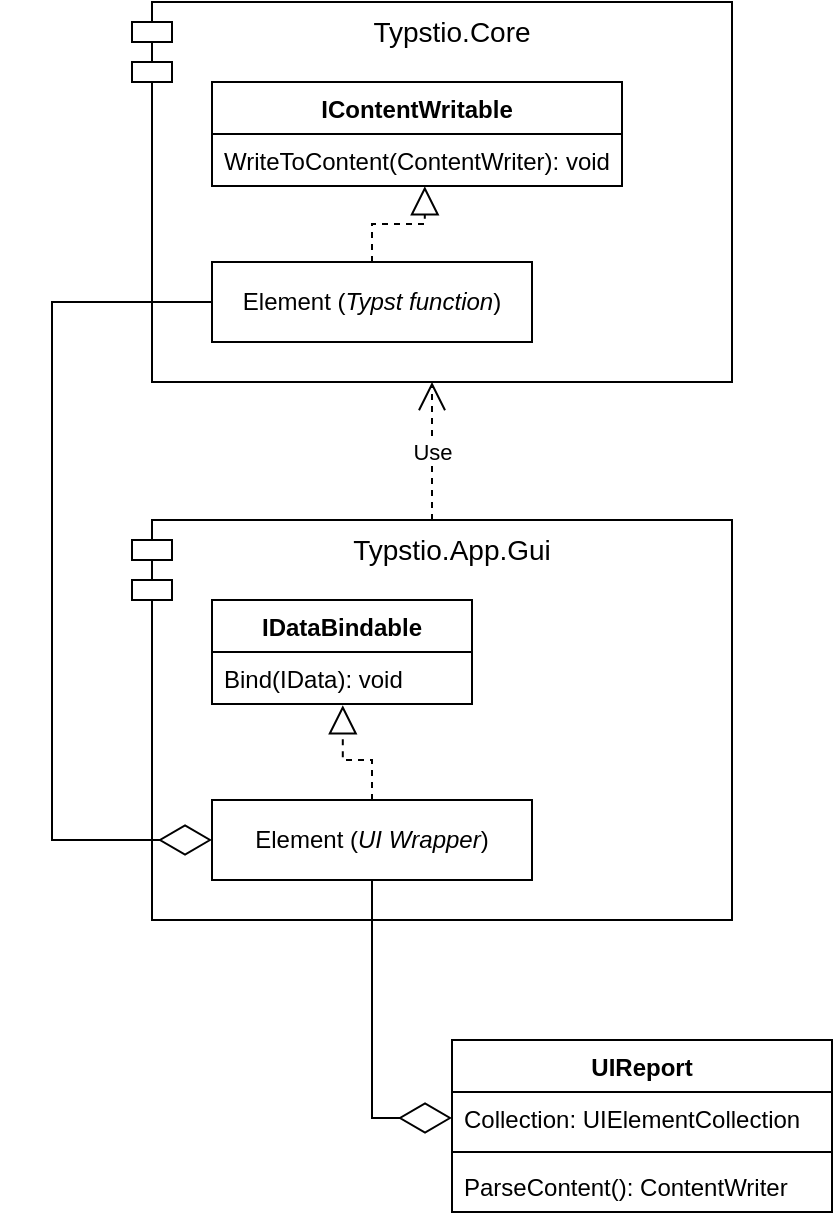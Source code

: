 <mxfile version="21.1.2" type="device">
  <diagram name="Страница 1" id="it_j0t8caeo-hpDLtUdJ">
    <mxGraphModel dx="1461" dy="799" grid="1" gridSize="10" guides="1" tooltips="1" connect="1" arrows="1" fold="1" page="1" pageScale="1" pageWidth="827" pageHeight="1169" math="0" shadow="0">
      <root>
        <mxCell id="0" />
        <mxCell id="1" parent="0" />
        <mxCell id="jMrezeFFKyp--9-4FfpN-16" value="&lt;font style=&quot;font-size: 14px;&quot;&gt;Typstio.App.Gui&lt;/font&gt;" style="shape=module;align=left;spacingLeft=20;align=center;verticalAlign=top;whiteSpace=wrap;html=1;" vertex="1" parent="1">
          <mxGeometry x="280" y="360" width="300" height="200" as="geometry" />
        </mxCell>
        <mxCell id="jMrezeFFKyp--9-4FfpN-15" value="&lt;font style=&quot;font-size: 14px;&quot;&gt;Typstio.Core&lt;/font&gt;" style="shape=module;align=left;spacingLeft=20;align=center;verticalAlign=top;whiteSpace=wrap;html=1;" vertex="1" parent="1">
          <mxGeometry x="280" y="101" width="300" height="190" as="geometry" />
        </mxCell>
        <mxCell id="jMrezeFFKyp--9-4FfpN-6" value="IDataBindable" style="swimlane;fontStyle=1;align=center;verticalAlign=top;childLayout=stackLayout;horizontal=1;startSize=26;horizontalStack=0;resizeParent=1;resizeParentMax=0;resizeLast=0;collapsible=1;marginBottom=0;whiteSpace=wrap;html=1;" vertex="1" parent="1">
          <mxGeometry x="320" y="400" width="130" height="52" as="geometry" />
        </mxCell>
        <mxCell id="jMrezeFFKyp--9-4FfpN-9" value="Bind(IData): void" style="text;strokeColor=none;fillColor=none;align=left;verticalAlign=top;spacingLeft=4;spacingRight=4;overflow=hidden;rotatable=0;points=[[0,0.5],[1,0.5]];portConstraint=eastwest;whiteSpace=wrap;html=1;" vertex="1" parent="jMrezeFFKyp--9-4FfpN-6">
          <mxGeometry y="26" width="130" height="26" as="geometry" />
        </mxCell>
        <mxCell id="jMrezeFFKyp--9-4FfpN-11" value="IContentWritable" style="swimlane;fontStyle=1;align=center;verticalAlign=top;childLayout=stackLayout;horizontal=1;startSize=26;horizontalStack=0;resizeParent=1;resizeParentMax=0;resizeLast=0;collapsible=1;marginBottom=0;whiteSpace=wrap;html=1;" vertex="1" parent="1">
          <mxGeometry x="320" y="141" width="205" height="52" as="geometry" />
        </mxCell>
        <mxCell id="jMrezeFFKyp--9-4FfpN-14" value="WriteToContent(ContentWriter): void" style="text;strokeColor=none;fillColor=none;align=left;verticalAlign=top;spacingLeft=4;spacingRight=4;overflow=hidden;rotatable=0;points=[[0,0.5],[1,0.5]];portConstraint=eastwest;whiteSpace=wrap;html=1;" vertex="1" parent="jMrezeFFKyp--9-4FfpN-11">
          <mxGeometry y="26" width="205" height="26" as="geometry" />
        </mxCell>
        <mxCell id="jMrezeFFKyp--9-4FfpN-21" value="Element (&lt;i&gt;Typst function&lt;/i&gt;)" style="html=1;whiteSpace=wrap;" vertex="1" parent="1">
          <mxGeometry x="320" y="231" width="160" height="40" as="geometry" />
        </mxCell>
        <mxCell id="jMrezeFFKyp--9-4FfpN-24" value="Element (&lt;i&gt;UI&amp;nbsp;Wrapper&lt;/i&gt;)" style="html=1;whiteSpace=wrap;" vertex="1" parent="1">
          <mxGeometry x="320" y="500" width="160" height="40" as="geometry" />
        </mxCell>
        <mxCell id="jMrezeFFKyp--9-4FfpN-25" value="" style="endArrow=block;dashed=1;endFill=0;endSize=12;html=1;rounded=0;exitX=0.5;exitY=0;exitDx=0;exitDy=0;edgeStyle=orthogonalEdgeStyle;entryX=0.519;entryY=1.005;entryDx=0;entryDy=0;entryPerimeter=0;" edge="1" parent="1" source="jMrezeFFKyp--9-4FfpN-21" target="jMrezeFFKyp--9-4FfpN-14">
          <mxGeometry width="160" relative="1" as="geometry">
            <mxPoint x="500" y="310" as="sourcePoint" />
            <mxPoint x="660" y="310" as="targetPoint" />
          </mxGeometry>
        </mxCell>
        <mxCell id="jMrezeFFKyp--9-4FfpN-26" value="" style="endArrow=diamondThin;endFill=0;endSize=24;html=1;rounded=0;entryX=0;entryY=0.5;entryDx=0;entryDy=0;exitX=0;exitY=0.5;exitDx=0;exitDy=0;edgeStyle=orthogonalEdgeStyle;" edge="1" parent="1" source="jMrezeFFKyp--9-4FfpN-21" target="jMrezeFFKyp--9-4FfpN-24">
          <mxGeometry width="160" relative="1" as="geometry">
            <mxPoint x="380" y="330" as="sourcePoint" />
            <mxPoint x="540" y="330" as="targetPoint" />
            <Array as="points">
              <mxPoint x="240" y="251" />
              <mxPoint x="240" y="520" />
            </Array>
          </mxGeometry>
        </mxCell>
        <mxCell id="jMrezeFFKyp--9-4FfpN-27" value="Use" style="endArrow=open;endSize=12;dashed=1;html=1;rounded=0;entryX=0.5;entryY=1;entryDx=0;entryDy=0;exitX=0.5;exitY=0;exitDx=0;exitDy=0;" edge="1" parent="1" source="jMrezeFFKyp--9-4FfpN-16" target="jMrezeFFKyp--9-4FfpN-15">
          <mxGeometry width="160" relative="1" as="geometry">
            <mxPoint x="380" y="330" as="sourcePoint" />
            <mxPoint x="540" y="330" as="targetPoint" />
          </mxGeometry>
        </mxCell>
        <mxCell id="jMrezeFFKyp--9-4FfpN-28" value="UIReport" style="swimlane;fontStyle=1;align=center;verticalAlign=top;childLayout=stackLayout;horizontal=1;startSize=26;horizontalStack=0;resizeParent=1;resizeParentMax=0;resizeLast=0;collapsible=1;marginBottom=0;whiteSpace=wrap;html=1;" vertex="1" parent="1">
          <mxGeometry x="440" y="620" width="190" height="86" as="geometry" />
        </mxCell>
        <mxCell id="jMrezeFFKyp--9-4FfpN-29" value="Collection: UIElementCollection" style="text;strokeColor=none;fillColor=none;align=left;verticalAlign=top;spacingLeft=4;spacingRight=4;overflow=hidden;rotatable=0;points=[[0,0.5],[1,0.5]];portConstraint=eastwest;whiteSpace=wrap;html=1;" vertex="1" parent="jMrezeFFKyp--9-4FfpN-28">
          <mxGeometry y="26" width="190" height="26" as="geometry" />
        </mxCell>
        <mxCell id="jMrezeFFKyp--9-4FfpN-30" value="" style="line;strokeWidth=1;fillColor=none;align=left;verticalAlign=middle;spacingTop=-1;spacingLeft=3;spacingRight=3;rotatable=0;labelPosition=right;points=[];portConstraint=eastwest;strokeColor=inherit;" vertex="1" parent="jMrezeFFKyp--9-4FfpN-28">
          <mxGeometry y="52" width="190" height="8" as="geometry" />
        </mxCell>
        <mxCell id="jMrezeFFKyp--9-4FfpN-31" value="ParseContent(): ContentWriter" style="text;strokeColor=none;fillColor=none;align=left;verticalAlign=top;spacingLeft=4;spacingRight=4;overflow=hidden;rotatable=0;points=[[0,0.5],[1,0.5]];portConstraint=eastwest;whiteSpace=wrap;html=1;" vertex="1" parent="jMrezeFFKyp--9-4FfpN-28">
          <mxGeometry y="60" width="190" height="26" as="geometry" />
        </mxCell>
        <mxCell id="jMrezeFFKyp--9-4FfpN-32" value="" style="endArrow=diamondThin;endFill=0;endSize=24;html=1;rounded=0;entryX=0;entryY=0.5;entryDx=0;entryDy=0;exitX=0.5;exitY=1;exitDx=0;exitDy=0;edgeStyle=orthogonalEdgeStyle;" edge="1" parent="1" source="jMrezeFFKyp--9-4FfpN-24" target="jMrezeFFKyp--9-4FfpN-29">
          <mxGeometry width="160" relative="1" as="geometry">
            <mxPoint x="320" y="470" as="sourcePoint" />
            <mxPoint x="480" y="470" as="targetPoint" />
          </mxGeometry>
        </mxCell>
        <mxCell id="jMrezeFFKyp--9-4FfpN-33" value="" style="endArrow=block;dashed=1;endFill=0;endSize=12;html=1;rounded=0;entryX=0.503;entryY=1.024;entryDx=0;entryDy=0;entryPerimeter=0;exitX=0.5;exitY=0;exitDx=0;exitDy=0;edgeStyle=orthogonalEdgeStyle;" edge="1" parent="1" source="jMrezeFFKyp--9-4FfpN-24" target="jMrezeFFKyp--9-4FfpN-9">
          <mxGeometry width="160" relative="1" as="geometry">
            <mxPoint x="320" y="390" as="sourcePoint" />
            <mxPoint x="480" y="390" as="targetPoint" />
            <Array as="points">
              <mxPoint x="400" y="480" />
              <mxPoint x="385" y="480" />
            </Array>
          </mxGeometry>
        </mxCell>
      </root>
    </mxGraphModel>
  </diagram>
</mxfile>
